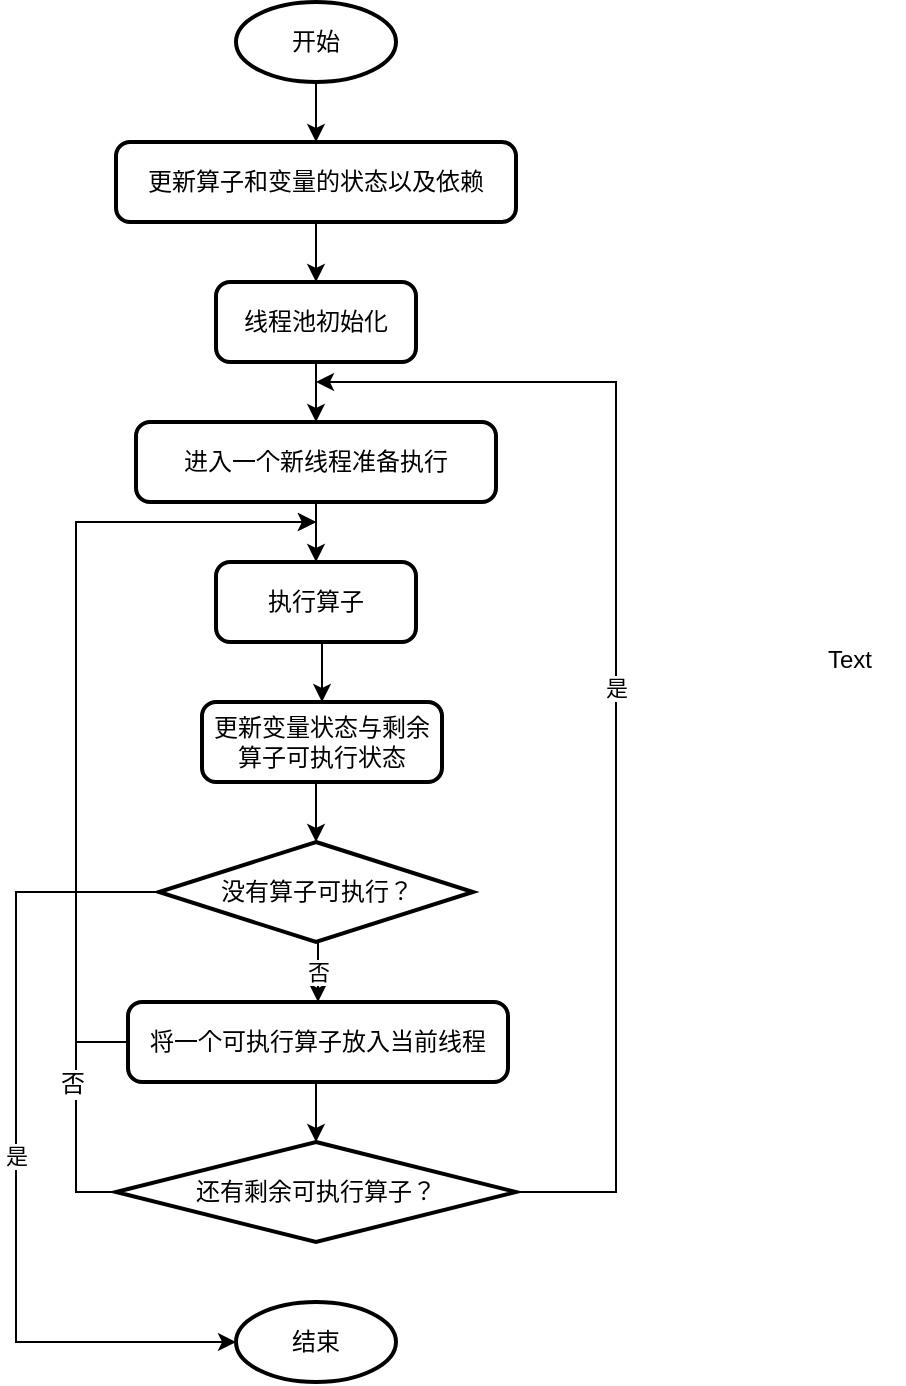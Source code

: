 <mxfile version="11.2.8" type="github" pages="1"><diagram id="7wRXrY7O_S3UO8Kla5zI" name="Page-1"><mxGraphModel dx="1426" dy="793" grid="1" gridSize="10" guides="1" tooltips="1" connect="1" arrows="1" fold="1" page="1" pageScale="1" pageWidth="827" pageHeight="1169" math="0" shadow="0"><root><mxCell id="0"/><mxCell id="1" parent="0"/><mxCell id="JofKRaJ3KiQeWOc8a-2H-11" style="edgeStyle=orthogonalEdgeStyle;rounded=0;orthogonalLoop=1;jettySize=auto;html=1;exitX=0.5;exitY=1;exitDx=0;exitDy=0;exitPerimeter=0;entryX=0.5;entryY=0;entryDx=0;entryDy=0;" edge="1" parent="1" source="JofKRaJ3KiQeWOc8a-2H-1" target="JofKRaJ3KiQeWOc8a-2H-2"><mxGeometry relative="1" as="geometry"/></mxCell><mxCell id="JofKRaJ3KiQeWOc8a-2H-1" value="开始" style="strokeWidth=2;html=1;shape=mxgraph.flowchart.start_1;whiteSpace=wrap;" vertex="1" parent="1"><mxGeometry x="310" y="120" width="80" height="40" as="geometry"/></mxCell><mxCell id="JofKRaJ3KiQeWOc8a-2H-12" style="edgeStyle=orthogonalEdgeStyle;rounded=0;orthogonalLoop=1;jettySize=auto;html=1;exitX=0.5;exitY=1;exitDx=0;exitDy=0;entryX=0.5;entryY=0;entryDx=0;entryDy=0;" edge="1" parent="1" source="JofKRaJ3KiQeWOc8a-2H-2" target="JofKRaJ3KiQeWOc8a-2H-3"><mxGeometry relative="1" as="geometry"/></mxCell><mxCell id="JofKRaJ3KiQeWOc8a-2H-2" value="更新算子和变量的状态以及依赖" style="rounded=1;whiteSpace=wrap;html=1;absoluteArcSize=1;arcSize=14;strokeWidth=2;" vertex="1" parent="1"><mxGeometry x="250" y="190" width="200" height="40" as="geometry"/></mxCell><mxCell id="JofKRaJ3KiQeWOc8a-2H-13" style="edgeStyle=orthogonalEdgeStyle;rounded=0;orthogonalLoop=1;jettySize=auto;html=1;exitX=0.5;exitY=1;exitDx=0;exitDy=0;entryX=0.5;entryY=0;entryDx=0;entryDy=0;" edge="1" parent="1" source="JofKRaJ3KiQeWOc8a-2H-3" target="JofKRaJ3KiQeWOc8a-2H-5"><mxGeometry relative="1" as="geometry"/></mxCell><mxCell id="JofKRaJ3KiQeWOc8a-2H-3" value="线程池初始化" style="rounded=1;whiteSpace=wrap;html=1;absoluteArcSize=1;arcSize=14;strokeWidth=2;" vertex="1" parent="1"><mxGeometry x="300" y="260" width="100" height="40" as="geometry"/></mxCell><mxCell id="JofKRaJ3KiQeWOc8a-2H-14" style="edgeStyle=orthogonalEdgeStyle;rounded=0;orthogonalLoop=1;jettySize=auto;html=1;exitX=0.5;exitY=1;exitDx=0;exitDy=0;entryX=0.5;entryY=0;entryDx=0;entryDy=0;" edge="1" parent="1" source="JofKRaJ3KiQeWOc8a-2H-5" target="JofKRaJ3KiQeWOc8a-2H-7"><mxGeometry relative="1" as="geometry"/></mxCell><mxCell id="JofKRaJ3KiQeWOc8a-2H-5" value="进入一个新线程准备执行" style="rounded=1;whiteSpace=wrap;html=1;absoluteArcSize=1;arcSize=14;strokeWidth=2;" vertex="1" parent="1"><mxGeometry x="260" y="330" width="180" height="40" as="geometry"/></mxCell><mxCell id="JofKRaJ3KiQeWOc8a-2H-20" style="edgeStyle=orthogonalEdgeStyle;rounded=0;orthogonalLoop=1;jettySize=auto;html=1;exitX=0.5;exitY=1;exitDx=0;exitDy=0;entryX=0.5;entryY=0;entryDx=0;entryDy=0;" edge="1" parent="1" source="JofKRaJ3KiQeWOc8a-2H-7" target="JofKRaJ3KiQeWOc8a-2H-8"><mxGeometry relative="1" as="geometry"/></mxCell><mxCell id="JofKRaJ3KiQeWOc8a-2H-7" value="执行算子" style="rounded=1;whiteSpace=wrap;html=1;absoluteArcSize=1;arcSize=14;strokeWidth=2;" vertex="1" parent="1"><mxGeometry x="300" y="400" width="100" height="40" as="geometry"/></mxCell><mxCell id="JofKRaJ3KiQeWOc8a-2H-31" style="edgeStyle=orthogonalEdgeStyle;rounded=0;orthogonalLoop=1;jettySize=auto;html=1;exitX=0.5;exitY=1;exitDx=0;exitDy=0;entryX=0.5;entryY=0;entryDx=0;entryDy=0;entryPerimeter=0;" edge="1" parent="1" source="JofKRaJ3KiQeWOc8a-2H-8" target="JofKRaJ3KiQeWOc8a-2H-26"><mxGeometry relative="1" as="geometry"/></mxCell><mxCell id="JofKRaJ3KiQeWOc8a-2H-8" value="更新变量状态与剩余算子可执行状态" style="rounded=1;whiteSpace=wrap;html=1;absoluteArcSize=1;arcSize=14;strokeWidth=2;" vertex="1" parent="1"><mxGeometry x="293" y="470" width="120" height="40" as="geometry"/></mxCell><mxCell id="JofKRaJ3KiQeWOc8a-2H-23" value="结束" style="strokeWidth=2;html=1;shape=mxgraph.flowchart.start_1;whiteSpace=wrap;" vertex="1" parent="1"><mxGeometry x="310" y="770" width="80" height="40" as="geometry"/></mxCell><mxCell id="JofKRaJ3KiQeWOc8a-2H-34" value="否" style="edgeStyle=orthogonalEdgeStyle;rounded=0;orthogonalLoop=1;jettySize=auto;html=1;exitX=0.5;exitY=1;exitDx=0;exitDy=0;exitPerimeter=0;entryX=0.5;entryY=0;entryDx=0;entryDy=0;" edge="1" parent="1" source="JofKRaJ3KiQeWOc8a-2H-26" target="JofKRaJ3KiQeWOc8a-2H-33"><mxGeometry relative="1" as="geometry"/></mxCell><mxCell id="JofKRaJ3KiQeWOc8a-2H-39" value="是" style="edgeStyle=orthogonalEdgeStyle;rounded=0;orthogonalLoop=1;jettySize=auto;html=1;exitX=0;exitY=0.5;exitDx=0;exitDy=0;exitPerimeter=0;entryX=0;entryY=0.5;entryDx=0;entryDy=0;entryPerimeter=0;" edge="1" parent="1" source="JofKRaJ3KiQeWOc8a-2H-26" target="JofKRaJ3KiQeWOc8a-2H-23"><mxGeometry relative="1" as="geometry"><Array as="points"><mxPoint x="200" y="565"/><mxPoint x="200" y="790"/></Array></mxGeometry></mxCell><mxCell id="JofKRaJ3KiQeWOc8a-2H-26" value="没有算子可执行？" style="strokeWidth=2;html=1;shape=mxgraph.flowchart.decision;whiteSpace=wrap;" vertex="1" parent="1"><mxGeometry x="271.5" y="540" width="157" height="50" as="geometry"/></mxCell><mxCell id="JofKRaJ3KiQeWOc8a-2H-38" value="是" style="edgeStyle=orthogonalEdgeStyle;rounded=0;orthogonalLoop=1;jettySize=auto;html=1;exitX=1;exitY=0.5;exitDx=0;exitDy=0;exitPerimeter=0;" edge="1" parent="1" source="JofKRaJ3KiQeWOc8a-2H-32"><mxGeometry relative="1" as="geometry"><mxPoint x="350" y="310" as="targetPoint"/><Array as="points"><mxPoint x="500" y="715"/><mxPoint x="500" y="310"/></Array></mxGeometry></mxCell><mxCell id="JofKRaJ3KiQeWOc8a-2H-41" style="edgeStyle=orthogonalEdgeStyle;rounded=0;orthogonalLoop=1;jettySize=auto;html=1;exitX=0;exitY=0.5;exitDx=0;exitDy=0;exitPerimeter=0;" edge="1" parent="1" source="JofKRaJ3KiQeWOc8a-2H-32"><mxGeometry relative="1" as="geometry"><mxPoint x="350" y="380" as="targetPoint"/><Array as="points"><mxPoint x="230" y="715"/><mxPoint x="230" y="380"/></Array></mxGeometry></mxCell><mxCell id="JofKRaJ3KiQeWOc8a-2H-42" value="否" style="text;html=1;resizable=0;points=[];align=center;verticalAlign=middle;labelBackgroundColor=#ffffff;" vertex="1" connectable="0" parent="JofKRaJ3KiQeWOc8a-2H-41"><mxGeometry x="-0.688" y="2" relative="1" as="geometry"><mxPoint as="offset"/></mxGeometry></mxCell><mxCell id="JofKRaJ3KiQeWOc8a-2H-32" value="还有剩余可执行算子？" style="strokeWidth=2;html=1;shape=mxgraph.flowchart.decision;whiteSpace=wrap;" vertex="1" parent="1"><mxGeometry x="250" y="690" width="200" height="50" as="geometry"/></mxCell><mxCell id="JofKRaJ3KiQeWOc8a-2H-35" style="edgeStyle=orthogonalEdgeStyle;rounded=0;orthogonalLoop=1;jettySize=auto;html=1;exitX=0.5;exitY=1;exitDx=0;exitDy=0;entryX=0.5;entryY=0;entryDx=0;entryDy=0;entryPerimeter=0;" edge="1" parent="1" source="JofKRaJ3KiQeWOc8a-2H-33" target="JofKRaJ3KiQeWOc8a-2H-32"><mxGeometry relative="1" as="geometry"/></mxCell><mxCell id="JofKRaJ3KiQeWOc8a-2H-40" style="edgeStyle=orthogonalEdgeStyle;rounded=0;orthogonalLoop=1;jettySize=auto;html=1;exitX=0;exitY=0.5;exitDx=0;exitDy=0;" edge="1" parent="1" source="JofKRaJ3KiQeWOc8a-2H-33"><mxGeometry relative="1" as="geometry"><mxPoint x="350" y="380" as="targetPoint"/><Array as="points"><mxPoint x="230" y="640"/><mxPoint x="230" y="380"/></Array></mxGeometry></mxCell><mxCell id="JofKRaJ3KiQeWOc8a-2H-33" value="将一个可执行算子放入当前线程" style="rounded=1;whiteSpace=wrap;html=1;absoluteArcSize=1;arcSize=14;strokeWidth=2;" vertex="1" parent="1"><mxGeometry x="256" y="620" width="190" height="40" as="geometry"/></mxCell><mxCell id="JofKRaJ3KiQeWOc8a-2H-43" value="Text" style="text;html=1;resizable=0;points=[];autosize=1;align=left;verticalAlign=top;spacingTop=-4;" vertex="1" parent="1"><mxGeometry x="604" y="439" width="40" height="20" as="geometry"/></mxCell></root></mxGraphModel></diagram></mxfile>